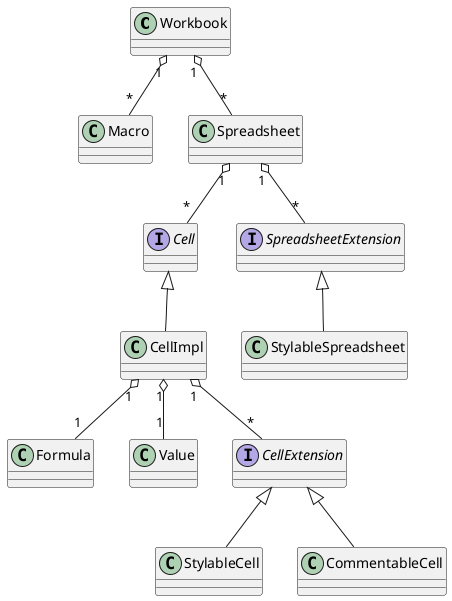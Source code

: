 @startuml core_concepts_dm.png

class Workbook
class Macro
class Spreadsheet
interface Cell
class CellImpl
class Formula
class Value
interface SpreadsheetExtension
interface CellExtension
class StylableCell
class CommentableCell
class StylableSpreadsheet

Workbook "1" o-- "*" Spreadsheet
Workbook "1" o-- "*" Macro
Spreadsheet "1" o-- "*" SpreadsheetExtension
SpreadsheetExtension <|-- StylableSpreadsheet
Spreadsheet "1" o-- "*" Cell
Cell <|-- CellImpl
CellImpl "1" o-- "*" CellExtension
CellImpl "1" o-- "1" Formula
CellImpl "1" o-- "1" Value
CellExtension <|-- StylableCell
CellExtension <|-- CommentableCell


@enduml
